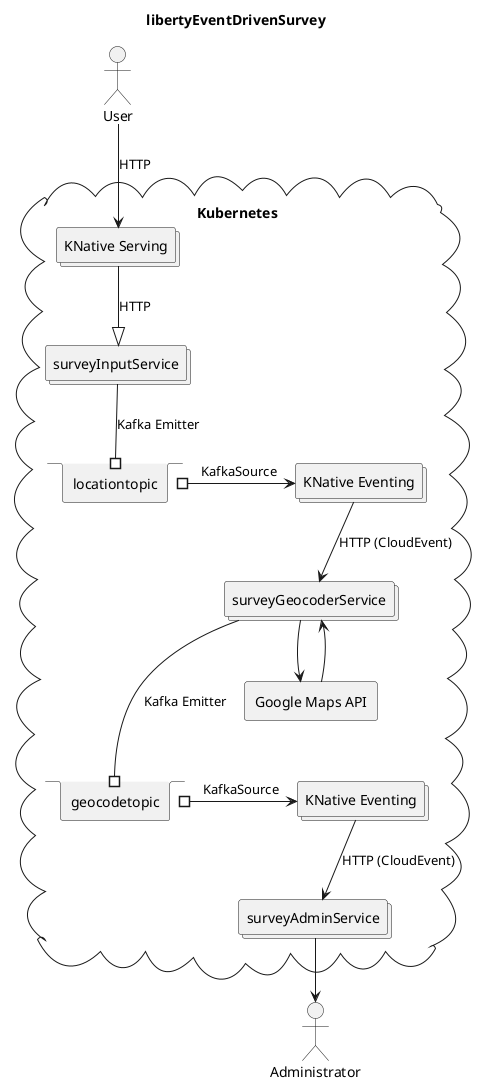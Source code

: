 @startuml

title libertyEventDrivenSurvey

skinparam monochrome true
skinparam DefaultTextAlignment center
scale 1.0

actor user as "User"
actor admin as "Administrator"

' https://plantuml.com/deployment-diagram
' Arrows: https://plantuml.com/deployment-diagram#bb3fdb917676e9ae
cloud kubernetes as "Kubernetes" {
  collections knativeServing1 as "KNative Serving"
  collections surveyInputService
  stack locationtopic
  collections knativeServing2 as "KNative Eventing"
  collections surveyGeocoderService
  rectangle googleMaps as "Google Maps API"
  stack geocodetopic
  collections knativeServing3 as "KNative Eventing"
  collections surveyAdminService
}

user --> knativeServing1 : HTTP
knativeServing1 --^ surveyInputService : HTTP
surveyInputService --# locationtopic : Kafka Emitter
locationtopic #-> knativeServing2 : KafkaSource
knativeServing2 --> surveyGeocoderService : HTTP (CloudEvent)
surveyGeocoderService --> googleMaps
googleMaps --> surveyGeocoderService
surveyGeocoderService ---# geocodetopic : Kafka Emitter
geocodetopic #-> knativeServing3 : KafkaSource
knativeServing3 --> surveyAdminService : HTTP (CloudEvent)
surveyAdminService --> admin

@enduml
